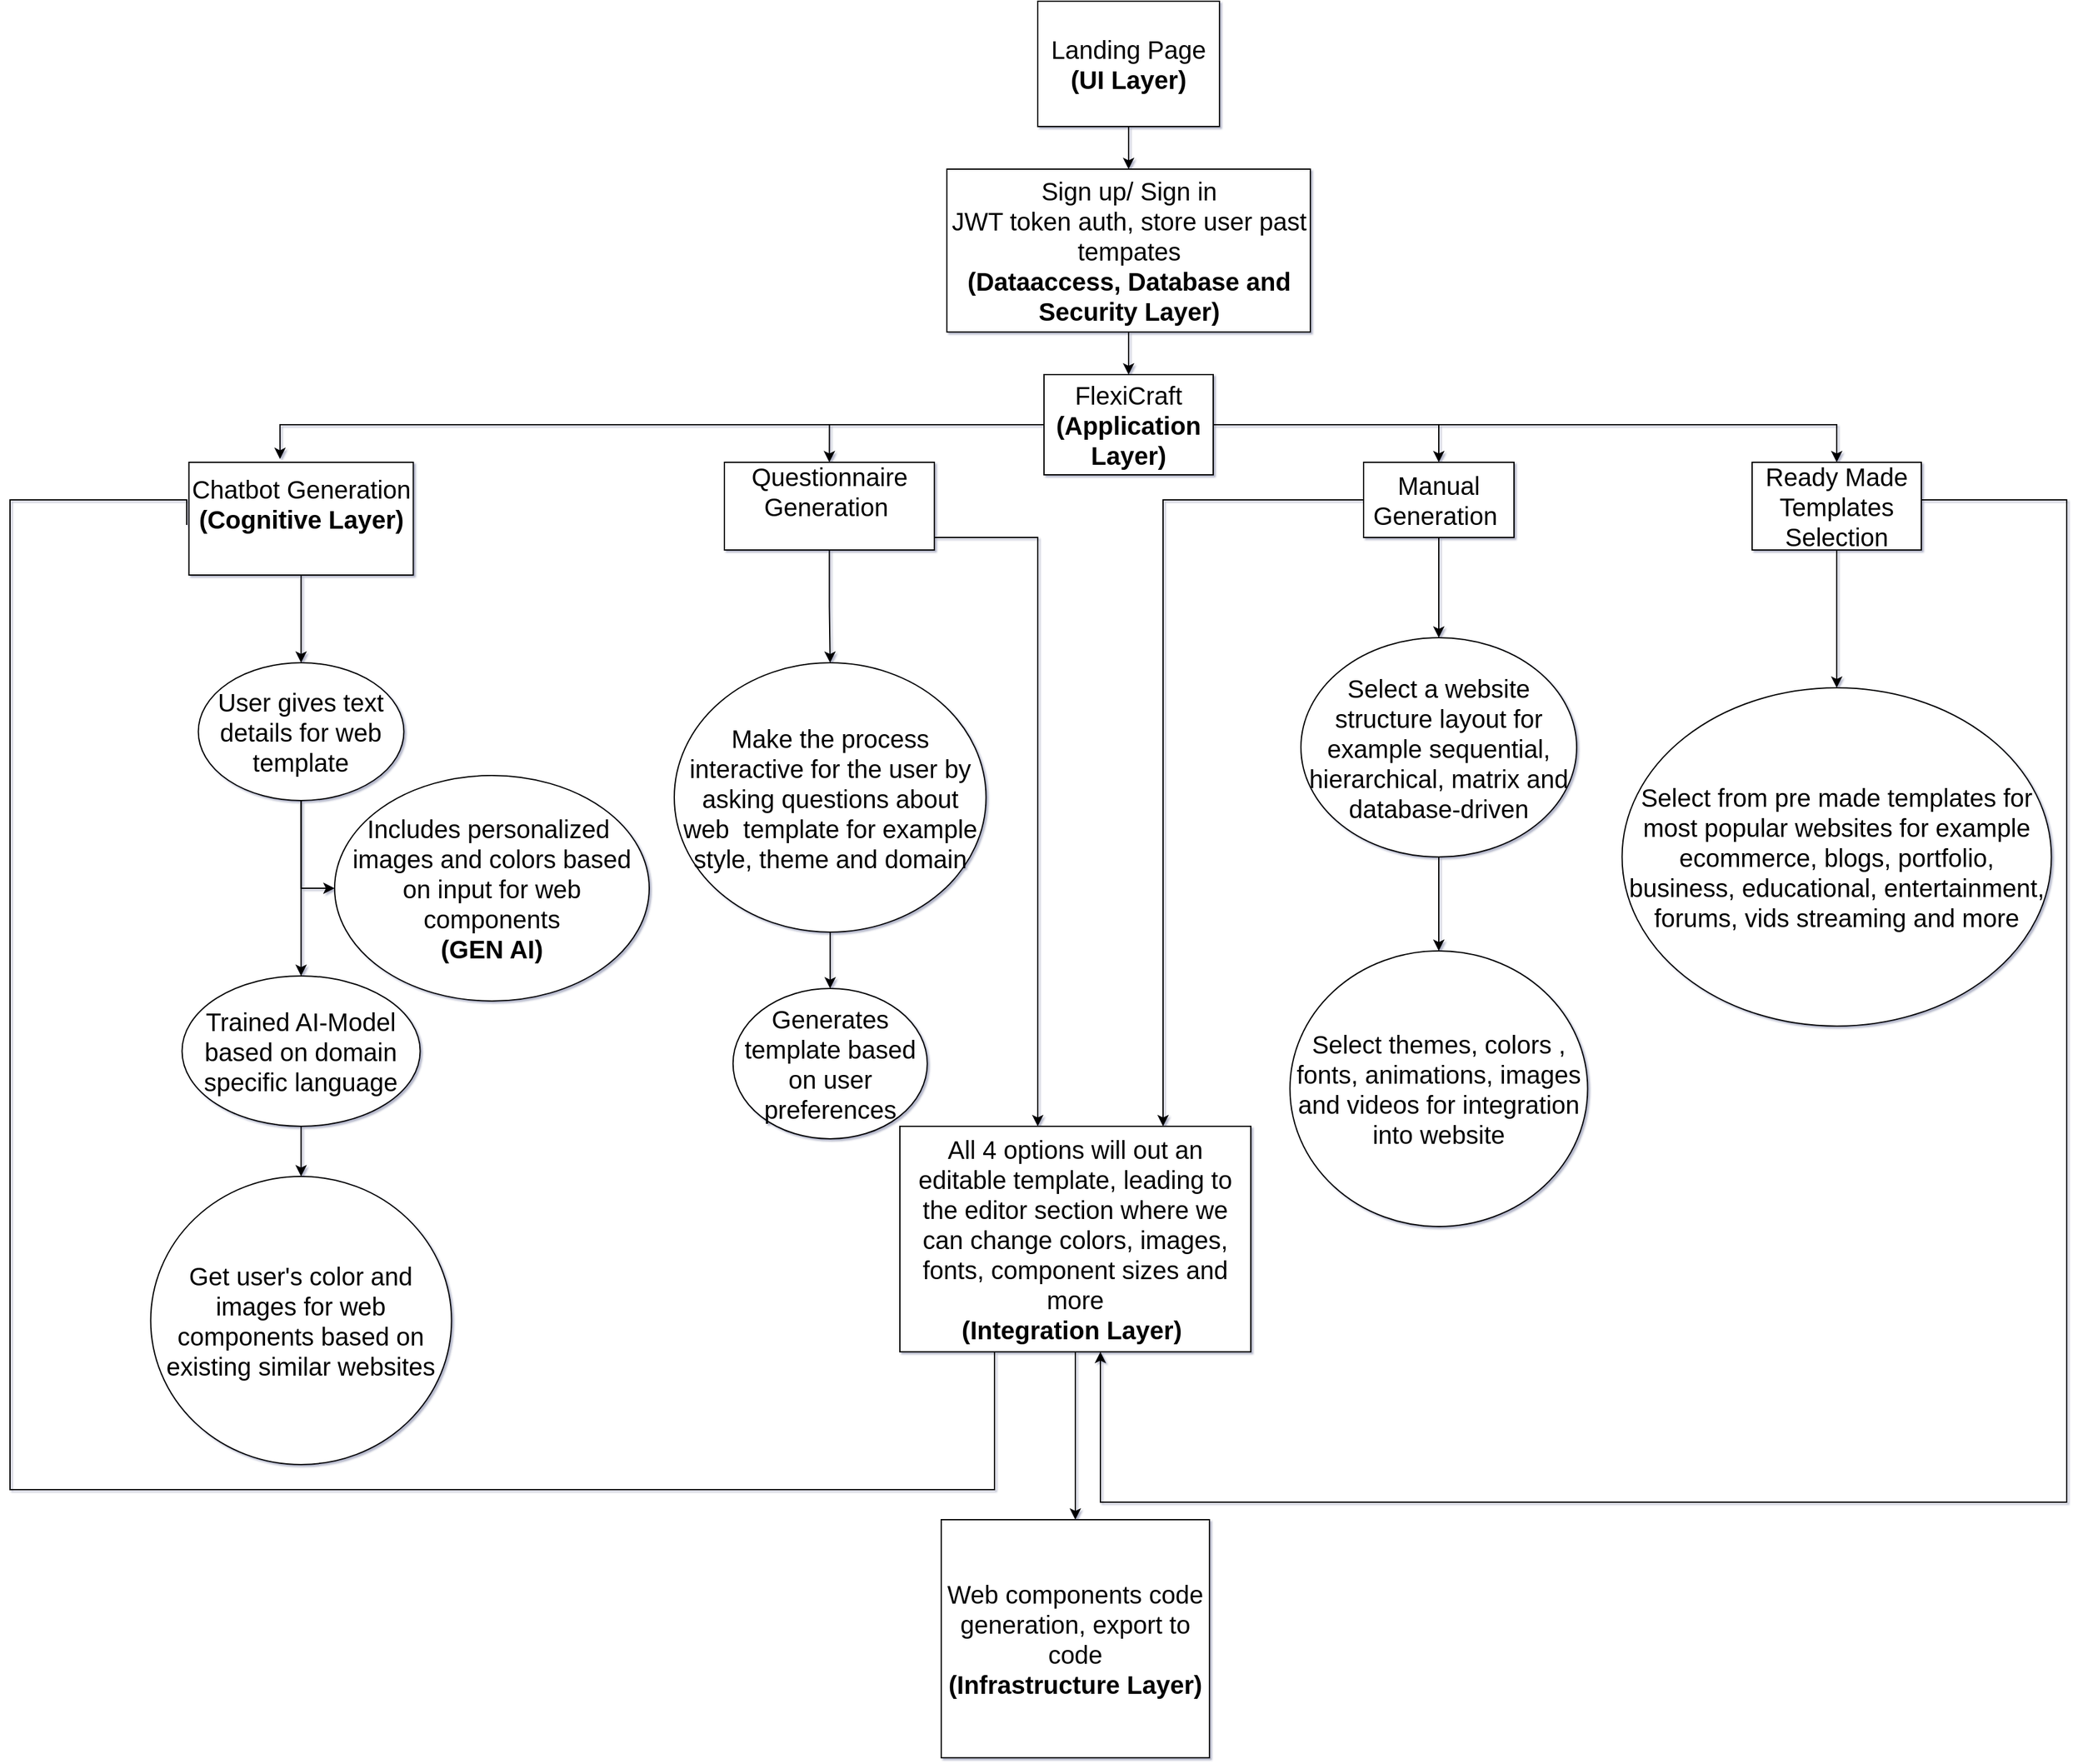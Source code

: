 <mxfile version="24.7.17">
  <diagram name="Page-1" id="bFzanM1ANvc9z1kjilLQ">
    <mxGraphModel dx="2836" dy="1236" grid="0" gridSize="10" guides="1" tooltips="0" connect="1" arrows="1" fold="1" page="0" pageScale="1" pageWidth="690" pageHeight="980" background="#FFFFFF" math="0" shadow="1">
      <root>
        <mxCell id="0" />
        <mxCell id="1" parent="0" />
        <mxCell id="3T4xNw7SepY3bX3JHBJp-15" style="edgeStyle=orthogonalEdgeStyle;rounded=0;orthogonalLoop=1;jettySize=auto;html=1;exitX=0.5;exitY=1;exitDx=0;exitDy=0;entryX=0.5;entryY=0;entryDx=0;entryDy=0;fontSize=20;" parent="1" source="3T4xNw7SepY3bX3JHBJp-1" target="3T4xNw7SepY3bX3JHBJp-9" edge="1">
          <mxGeometry relative="1" as="geometry" />
        </mxCell>
        <mxCell id="3T4xNw7SepY3bX3JHBJp-47" style="edgeStyle=orthogonalEdgeStyle;rounded=0;orthogonalLoop=1;jettySize=auto;html=1;entryX=0.5;entryY=1;entryDx=0;entryDy=0;fontSize=20;" parent="1" edge="1">
          <mxGeometry relative="1" as="geometry">
            <mxPoint x="305.5" y="1029.92" as="targetPoint" />
            <mxPoint x="-339" y="379.997" as="sourcePoint" />
            <Array as="points">
              <mxPoint x="-339" y="360" />
              <mxPoint x="-480" y="360" />
              <mxPoint x="-480" y="1150" />
              <mxPoint x="306" y="1150" />
            </Array>
          </mxGeometry>
        </mxCell>
        <mxCell id="3T4xNw7SepY3bX3JHBJp-1" value="Chatbot Generation&lt;div style=&quot;font-size: 20px;&quot;&gt;&lt;b&gt;(Cognitive Layer)&lt;/b&gt;&lt;/div&gt;&lt;div style=&quot;font-size: 20px;&quot;&gt;&lt;br style=&quot;font-size: 20px;&quot;&gt;&lt;/div&gt;" style="rounded=0;whiteSpace=wrap;html=1;fontSize=20;" parent="1" vertex="1">
          <mxGeometry x="-337.25" y="330" width="179" height="90" as="geometry" />
        </mxCell>
        <mxCell id="3T4xNw7SepY3bX3JHBJp-40" value="" style="edgeStyle=orthogonalEdgeStyle;rounded=0;orthogonalLoop=1;jettySize=auto;html=1;fontSize=20;" parent="1" source="3T4xNw7SepY3bX3JHBJp-2" target="3T4xNw7SepY3bX3JHBJp-39" edge="1">
          <mxGeometry relative="1" as="geometry" />
        </mxCell>
        <mxCell id="3T4xNw7SepY3bX3JHBJp-45" style="edgeStyle=orthogonalEdgeStyle;rounded=0;orthogonalLoop=1;jettySize=auto;html=1;fontSize=20;exitX=1;exitY=0.5;exitDx=0;exitDy=0;" parent="1" source="3T4xNw7SepY3bX3JHBJp-2" edge="1">
          <mxGeometry relative="1" as="geometry">
            <mxPoint x="390" y="1040" as="targetPoint" />
            <mxPoint x="1161" y="380" as="sourcePoint" />
            <Array as="points">
              <mxPoint x="1045" y="360" />
              <mxPoint x="1161" y="360" />
              <mxPoint x="1161" y="1160" />
              <mxPoint x="390" y="1160" />
            </Array>
          </mxGeometry>
        </mxCell>
        <mxCell id="3T4xNw7SepY3bX3JHBJp-2" value="Ready Made Templates Selection" style="rounded=0;whiteSpace=wrap;html=1;fontSize=20;" parent="1" vertex="1">
          <mxGeometry x="910" y="330" width="135" height="70" as="geometry" />
        </mxCell>
        <mxCell id="3T4xNw7SepY3bX3JHBJp-35" value="" style="edgeStyle=orthogonalEdgeStyle;rounded=0;orthogonalLoop=1;jettySize=auto;html=1;fontSize=20;" parent="1" source="3T4xNw7SepY3bX3JHBJp-3" target="3T4xNw7SepY3bX3JHBJp-33" edge="1">
          <mxGeometry relative="1" as="geometry" />
        </mxCell>
        <mxCell id="3T4xNw7SepY3bX3JHBJp-44" style="edgeStyle=orthogonalEdgeStyle;rounded=0;orthogonalLoop=1;jettySize=auto;html=1;entryX=0.75;entryY=0;entryDx=0;entryDy=0;fontSize=20;" parent="1" source="3T4xNw7SepY3bX3JHBJp-3" target="3T4xNw7SepY3bX3JHBJp-42" edge="1">
          <mxGeometry relative="1" as="geometry" />
        </mxCell>
        <mxCell id="3T4xNw7SepY3bX3JHBJp-3" value="Manual Generation&amp;nbsp;" style="rounded=0;whiteSpace=wrap;html=1;fontSize=20;" parent="1" vertex="1">
          <mxGeometry x="600" y="330" width="120" height="60" as="geometry" />
        </mxCell>
        <mxCell id="3T4xNw7SepY3bX3JHBJp-28" value="" style="edgeStyle=orthogonalEdgeStyle;rounded=0;orthogonalLoop=1;jettySize=auto;html=1;fontSize=20;" parent="1" source="3T4xNw7SepY3bX3JHBJp-4" target="3T4xNw7SepY3bX3JHBJp-22" edge="1">
          <mxGeometry relative="1" as="geometry" />
        </mxCell>
        <mxCell id="3T4xNw7SepY3bX3JHBJp-43" style="edgeStyle=orthogonalEdgeStyle;rounded=0;orthogonalLoop=1;jettySize=auto;html=1;fontSize=20;" parent="1" source="3T4xNw7SepY3bX3JHBJp-4" target="3T4xNw7SepY3bX3JHBJp-42" edge="1">
          <mxGeometry relative="1" as="geometry">
            <Array as="points">
              <mxPoint x="340" y="390" />
            </Array>
          </mxGeometry>
        </mxCell>
        <mxCell id="3T4xNw7SepY3bX3JHBJp-4" value="Questionnaire Generation&amp;nbsp;&lt;div style=&quot;font-size: 20px;&quot;&gt;&lt;br style=&quot;font-size: 20px;&quot;&gt;&lt;/div&gt;" style="rounded=0;whiteSpace=wrap;html=1;fontSize=20;" parent="1" vertex="1">
          <mxGeometry x="90" y="330" width="167.5" height="70" as="geometry" />
        </mxCell>
        <mxCell id="3T4xNw7SepY3bX3JHBJp-30" style="edgeStyle=orthogonalEdgeStyle;rounded=0;orthogonalLoop=1;jettySize=auto;html=1;entryX=0.5;entryY=0;entryDx=0;entryDy=0;fontSize=20;" parent="1" source="3T4xNw7SepY3bX3JHBJp-6" target="3T4xNw7SepY3bX3JHBJp-4" edge="1">
          <mxGeometry relative="1" as="geometry" />
        </mxCell>
        <mxCell id="3T4xNw7SepY3bX3JHBJp-31" style="edgeStyle=orthogonalEdgeStyle;rounded=0;orthogonalLoop=1;jettySize=auto;html=1;entryX=0.5;entryY=0;entryDx=0;entryDy=0;fontSize=20;" parent="1" source="3T4xNw7SepY3bX3JHBJp-6" target="3T4xNw7SepY3bX3JHBJp-3" edge="1">
          <mxGeometry relative="1" as="geometry" />
        </mxCell>
        <mxCell id="3T4xNw7SepY3bX3JHBJp-38" style="edgeStyle=orthogonalEdgeStyle;rounded=0;orthogonalLoop=1;jettySize=auto;html=1;entryX=0.5;entryY=0;entryDx=0;entryDy=0;fontSize=20;" parent="1" source="3T4xNw7SepY3bX3JHBJp-6" target="3T4xNw7SepY3bX3JHBJp-2" edge="1">
          <mxGeometry relative="1" as="geometry">
            <mxPoint x="1240" y="350" as="targetPoint" />
          </mxGeometry>
        </mxCell>
        <mxCell id="3T4xNw7SepY3bX3JHBJp-6" value="FlexiCraft&lt;div style=&quot;font-size: 20px;&quot;&gt;&lt;b&gt;(&lt;span style=&quot;background-color: initial; font-size: 20px;&quot;&gt;Application Layer)&lt;/span&gt;&lt;/b&gt;&lt;/div&gt;" style="rounded=0;whiteSpace=wrap;html=1;fontSize=20;" parent="1" vertex="1">
          <mxGeometry x="345" y="260" width="135" height="80" as="geometry" />
        </mxCell>
        <mxCell id="3T4xNw7SepY3bX3JHBJp-23" value="" style="edgeStyle=orthogonalEdgeStyle;rounded=0;orthogonalLoop=1;jettySize=auto;html=1;fontSize=20;" parent="1" source="3T4xNw7SepY3bX3JHBJp-7" target="3T4xNw7SepY3bX3JHBJp-8" edge="1">
          <mxGeometry relative="1" as="geometry" />
        </mxCell>
        <mxCell id="3T4xNw7SepY3bX3JHBJp-7" value="Landing Page&lt;div style=&quot;font-size: 20px;&quot;&gt;&lt;b&gt;(UI Layer)&lt;/b&gt;&lt;/div&gt;" style="rounded=0;whiteSpace=wrap;html=1;fontSize=20;" parent="1" vertex="1">
          <mxGeometry x="340" y="-38" width="145" height="100" as="geometry" />
        </mxCell>
        <mxCell id="3T4xNw7SepY3bX3JHBJp-24" value="" style="edgeStyle=orthogonalEdgeStyle;rounded=0;orthogonalLoop=1;jettySize=auto;html=1;fontSize=20;" parent="1" source="3T4xNw7SepY3bX3JHBJp-8" target="3T4xNw7SepY3bX3JHBJp-6" edge="1">
          <mxGeometry relative="1" as="geometry" />
        </mxCell>
        <mxCell id="3T4xNw7SepY3bX3JHBJp-8" value="Sign up/ Sign in&lt;div style=&quot;font-size: 20px;&quot;&gt;JWT token auth, store user past tempates&lt;/div&gt;&lt;div style=&quot;font-size: 20px;&quot;&gt;&lt;b&gt;(Dataaccess, Database and Security Layer)&lt;/b&gt;&lt;/div&gt;" style="rounded=0;whiteSpace=wrap;html=1;fontSize=20;" parent="1" vertex="1">
          <mxGeometry x="267.5" y="96" width="290" height="130" as="geometry" />
        </mxCell>
        <mxCell id="3T4xNw7SepY3bX3JHBJp-16" style="edgeStyle=orthogonalEdgeStyle;rounded=0;orthogonalLoop=1;jettySize=auto;html=1;entryX=0.5;entryY=0;entryDx=0;entryDy=0;fontSize=20;" parent="1" source="3T4xNw7SepY3bX3JHBJp-9" target="3T4xNw7SepY3bX3JHBJp-10" edge="1">
          <mxGeometry relative="1" as="geometry" />
        </mxCell>
        <mxCell id="3T4xNw7SepY3bX3JHBJp-20" style="edgeStyle=orthogonalEdgeStyle;rounded=0;orthogonalLoop=1;jettySize=auto;html=1;entryX=0;entryY=0.5;entryDx=0;entryDy=0;fontSize=20;" parent="1" source="3T4xNw7SepY3bX3JHBJp-9" target="3T4xNw7SepY3bX3JHBJp-14" edge="1">
          <mxGeometry relative="1" as="geometry" />
        </mxCell>
        <mxCell id="3T4xNw7SepY3bX3JHBJp-9" value="User gives text details for web template" style="ellipse;whiteSpace=wrap;html=1;fontSize=20;" parent="1" vertex="1">
          <mxGeometry x="-329.75" y="490" width="164" height="110" as="geometry" />
        </mxCell>
        <mxCell id="3T4xNw7SepY3bX3JHBJp-17" style="edgeStyle=orthogonalEdgeStyle;rounded=0;orthogonalLoop=1;jettySize=auto;html=1;fontSize=20;" parent="1" source="3T4xNw7SepY3bX3JHBJp-10" target="3T4xNw7SepY3bX3JHBJp-11" edge="1">
          <mxGeometry relative="1" as="geometry" />
        </mxCell>
        <mxCell id="3T4xNw7SepY3bX3JHBJp-10" value="Trained AI-Model based on domain specific language" style="ellipse;whiteSpace=wrap;html=1;fontSize=20;" parent="1" vertex="1">
          <mxGeometry x="-342.75" y="740" width="190" height="120" as="geometry" />
        </mxCell>
        <mxCell id="3T4xNw7SepY3bX3JHBJp-11" value="Get user&#39;s color and images for web components based on existing similar websites" style="ellipse;whiteSpace=wrap;html=1;fontSize=20;" parent="1" vertex="1">
          <mxGeometry x="-367.75" y="900" width="240" height="230" as="geometry" />
        </mxCell>
        <mxCell id="3T4xNw7SepY3bX3JHBJp-14" value="Includes personalized&amp;nbsp; images and colors based on input for web components&lt;div style=&quot;font-size: 20px;&quot;&gt;&lt;b&gt;(GEN AI)&lt;/b&gt;&lt;/div&gt;" style="ellipse;whiteSpace=wrap;html=1;fontSize=20;" parent="1" vertex="1">
          <mxGeometry x="-221" y="580" width="251" height="180" as="geometry" />
        </mxCell>
        <mxCell id="3T4xNw7SepY3bX3JHBJp-29" value="" style="edgeStyle=orthogonalEdgeStyle;rounded=0;orthogonalLoop=1;jettySize=auto;html=1;fontSize=20;" parent="1" source="3T4xNw7SepY3bX3JHBJp-22" target="3T4xNw7SepY3bX3JHBJp-27" edge="1">
          <mxGeometry relative="1" as="geometry" />
        </mxCell>
        <mxCell id="3T4xNw7SepY3bX3JHBJp-22" value="Make the process interactive for the user by asking questions about web&amp;nbsp; template for example style, theme and domain" style="ellipse;whiteSpace=wrap;html=1;fontSize=20;" parent="1" vertex="1">
          <mxGeometry x="50.0" y="490" width="248.75" height="215" as="geometry" />
        </mxCell>
        <mxCell id="3T4xNw7SepY3bX3JHBJp-26" style="edgeStyle=orthogonalEdgeStyle;rounded=0;orthogonalLoop=1;jettySize=auto;html=1;entryX=0.406;entryY=-0.029;entryDx=0;entryDy=0;entryPerimeter=0;fontSize=20;" parent="1" source="3T4xNw7SepY3bX3JHBJp-6" target="3T4xNw7SepY3bX3JHBJp-1" edge="1">
          <mxGeometry relative="1" as="geometry">
            <Array as="points">
              <mxPoint x="-265" y="300" />
            </Array>
          </mxGeometry>
        </mxCell>
        <mxCell id="3T4xNw7SepY3bX3JHBJp-27" value="Generates template based on user preferences" style="ellipse;whiteSpace=wrap;html=1;fontSize=20;" parent="1" vertex="1">
          <mxGeometry x="96.87" y="750" width="155" height="120" as="geometry" />
        </mxCell>
        <mxCell id="3T4xNw7SepY3bX3JHBJp-32" value="Select themes, colors , fonts, animations, images and videos for integration into website" style="ellipse;whiteSpace=wrap;html=1;fontSize=20;" parent="1" vertex="1">
          <mxGeometry x="541.25" y="720" width="237.5" height="220" as="geometry" />
        </mxCell>
        <mxCell id="3T4xNw7SepY3bX3JHBJp-34" value="" style="edgeStyle=orthogonalEdgeStyle;rounded=0;orthogonalLoop=1;jettySize=auto;html=1;fontSize=20;" parent="1" source="3T4xNw7SepY3bX3JHBJp-33" target="3T4xNw7SepY3bX3JHBJp-32" edge="1">
          <mxGeometry relative="1" as="geometry" />
        </mxCell>
        <mxCell id="3T4xNw7SepY3bX3JHBJp-33" value="Select a website structure layout for example sequential, hierarchical, matrix and database-driven" style="ellipse;whiteSpace=wrap;html=1;fontSize=20;" parent="1" vertex="1">
          <mxGeometry x="550" y="470" width="220" height="175" as="geometry" />
        </mxCell>
        <mxCell id="3T4xNw7SepY3bX3JHBJp-39" value="Select from pre made templates for most popular websites for example ecommerce, blogs, portfolio, business, educational, entertainment, forums, vids streaming and more" style="ellipse;whiteSpace=wrap;html=1;fontSize=20;" parent="1" vertex="1">
          <mxGeometry x="806.25" y="510" width="342.5" height="270" as="geometry" />
        </mxCell>
        <mxCell id="3T4xNw7SepY3bX3JHBJp-49" style="edgeStyle=orthogonalEdgeStyle;rounded=0;orthogonalLoop=1;jettySize=auto;html=1;fontSize=20;" parent="1" source="3T4xNw7SepY3bX3JHBJp-42" target="3T4xNw7SepY3bX3JHBJp-48" edge="1">
          <mxGeometry relative="1" as="geometry" />
        </mxCell>
        <mxCell id="3T4xNw7SepY3bX3JHBJp-42" value="&lt;font style=&quot;font-size: 20px;&quot;&gt;All 4 options will out an editable template, leading to the editor section where we can change colors, images, fonts, component sizes and more&lt;/font&gt;&lt;div style=&quot;font-size: 20px;&quot;&gt;&lt;font style=&quot;font-size: 20px;&quot;&gt;&lt;b&gt;(Integration Layer)&amp;nbsp;&lt;/b&gt;&lt;/font&gt;&lt;/div&gt;" style="rounded=0;whiteSpace=wrap;html=1;fontSize=20;" parent="1" vertex="1">
          <mxGeometry x="230" y="860" width="280" height="180" as="geometry" />
        </mxCell>
        <mxCell id="3T4xNw7SepY3bX3JHBJp-48" value="&lt;font style=&quot;font-size: 20px;&quot;&gt;Web components code generation, export to code&lt;/font&gt;&lt;div style=&quot;font-size: 20px;&quot;&gt;&lt;font style=&quot;font-size: 20px;&quot;&gt;&lt;b&gt;(Infrastructure Layer)&lt;/b&gt;&lt;/font&gt;&lt;/div&gt;" style="rounded=0;whiteSpace=wrap;html=1;fontSize=20;" parent="1" vertex="1">
          <mxGeometry x="263" y="1174" width="214" height="190" as="geometry" />
        </mxCell>
      </root>
    </mxGraphModel>
  </diagram>
</mxfile>
